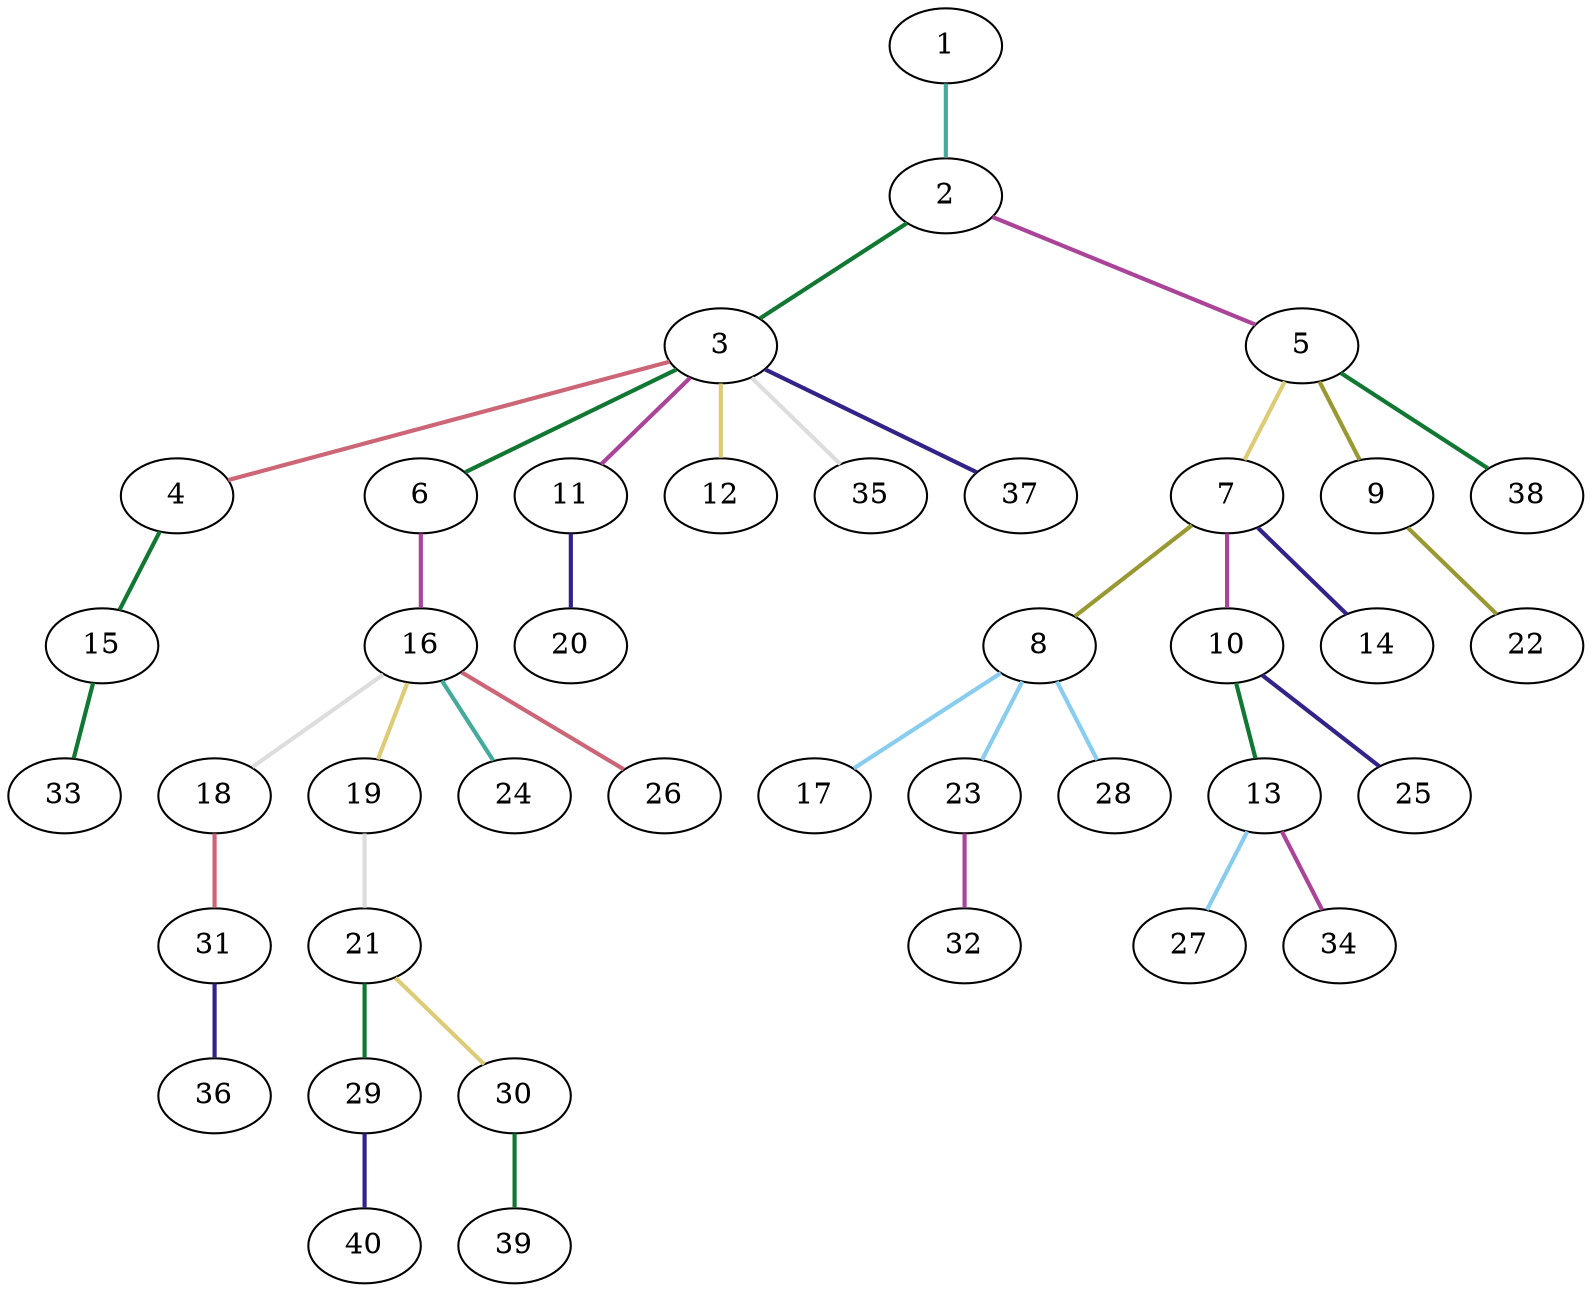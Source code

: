 graph {
	graph [rankdir=BT]
	1
	2
	2 -- 1 [color="#44AA99" style=bold]
	3
	3 -- 2 [color="#117733" style=bold]
	4
	4 -- 3 [color="#CC6677" style=bold]
	5
	5 -- 2 [color="#AA4499" style=bold]
	6
	6 -- 3 [color="#117733" style=bold]
	7
	7 -- 5 [color="#DDCC77" style=bold]
	8
	8 -- 7 [color="#999933" style=bold]
	9
	9 -- 5 [color="#999933" style=bold]
	10
	10 -- 7 [color="#AA4499" style=bold]
	11
	11 -- 3 [color="#AA4499" style=bold]
	12
	12 -- 3 [color="#DDCC77" style=bold]
	13
	13 -- 10 [color="#117733" style=bold]
	14
	14 -- 7 [color="#332288" style=bold]
	15
	15 -- 4 [color="#117733" style=bold]
	16
	16 -- 6 [color="#AA4499" style=bold]
	17
	17 -- 8 [color="#88CCEE" style=bold]
	18
	18 -- 16 [color="#DDDDDD" style=bold]
	19
	19 -- 16 [color="#DDCC77" style=bold]
	20
	20 -- 11 [color="#332288" style=bold]
	21
	21 -- 19 [color="#DDDDDD" style=bold]
	22
	22 -- 9 [color="#999933" style=bold]
	23
	23 -- 8 [color="#88CCEE" style=bold]
	24
	24 -- 16 [color="#44AA99" style=bold]
	25
	25 -- 10 [color="#332288" style=bold]
	26
	26 -- 16 [color="#CC6677" style=bold]
	27
	27 -- 13 [color="#88CCEE" style=bold]
	28
	28 -- 8 [color="#88CCEE" style=bold]
	29
	29 -- 21 [color="#117733" style=bold]
	30
	30 -- 21 [color="#DDCC77" style=bold]
	31
	31 -- 18 [color="#CC6677" style=bold]
	32
	32 -- 23 [color="#AA4499" style=bold]
	33
	33 -- 15 [color="#117733" style=bold]
	34
	34 -- 13 [color="#AA4499" style=bold]
	35
	35 -- 3 [color="#DDDDDD" style=bold]
	36
	36 -- 31 [color="#332288" style=bold]
	37
	37 -- 3 [color="#332288" style=bold]
	38
	38 -- 5 [color="#117733" style=bold]
	39
	39 -- 30 [color="#117733" style=bold]
	40
	40 -- 29 [color="#332288" style=bold]
}
